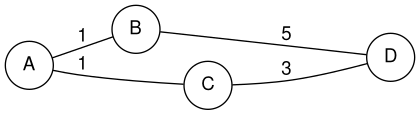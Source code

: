 @startdot
digraph a {
    fontname="Helvetica,Arial,sans-serif"
    node [fontname="Helvetica,Arial,sans-serif"]
    edge [fontname="Helvetica,Arial,sans-serif"]
    rankdir=LR;
    node [shape = circle];
    edge[arrowhead="none"];
    A -> B [label = "1", minlen=1];
    A -> C [label = "1", minlen=1];
    B -> D [label = "5", minlen=3];
    C -> D [label = "3", minlen=2];
}
@enddot
